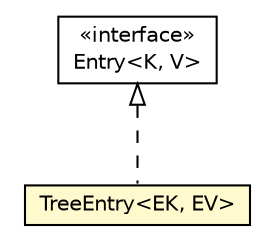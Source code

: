 #!/usr/local/bin/dot
#
# Class diagram 
# Generated by UMLGraph version R5_6-24-gf6e263 (http://www.umlgraph.org/)
#

digraph G {
	edge [fontname="Helvetica",fontsize=10,labelfontname="Helvetica",labelfontsize=10];
	node [fontname="Helvetica",fontsize=10,shape=plaintext];
	nodesep=0.25;
	ranksep=0.5;
	// com.orientechnologies.orient.client.remote.OSBTreeBonsaiRemote.TreeEntry<EK, EV>
	c5736128 [label=<<table title="com.orientechnologies.orient.client.remote.OSBTreeBonsaiRemote.TreeEntry" border="0" cellborder="1" cellspacing="0" cellpadding="2" port="p" bgcolor="lemonChiffon" href="./OSBTreeBonsaiRemote.TreeEntry.html">
		<tr><td><table border="0" cellspacing="0" cellpadding="1">
<tr><td align="center" balign="center"> TreeEntry&lt;EK, EV&gt; </td></tr>
		</table></td></tr>
		</table>>, URL="./OSBTreeBonsaiRemote.TreeEntry.html", fontname="Helvetica", fontcolor="black", fontsize=10.0];
	//com.orientechnologies.orient.client.remote.OSBTreeBonsaiRemote.TreeEntry<EK, EV> implements java.util.Map.Entry<K, V>
	c5737047:p -> c5736128:p [dir=back,arrowtail=empty,style=dashed];
	// java.util.Map.Entry<K, V>
	c5737047 [label=<<table title="java.util.Map.Entry" border="0" cellborder="1" cellspacing="0" cellpadding="2" port="p" href="http://java.sun.com/j2se/1.4.2/docs/api/java/util/Map/Entry.html">
		<tr><td><table border="0" cellspacing="0" cellpadding="1">
<tr><td align="center" balign="center"> &#171;interface&#187; </td></tr>
<tr><td align="center" balign="center"> Entry&lt;K, V&gt; </td></tr>
		</table></td></tr>
		</table>>, URL="http://java.sun.com/j2se/1.4.2/docs/api/java/util/Map/Entry.html", fontname="Helvetica", fontcolor="black", fontsize=10.0];
}

